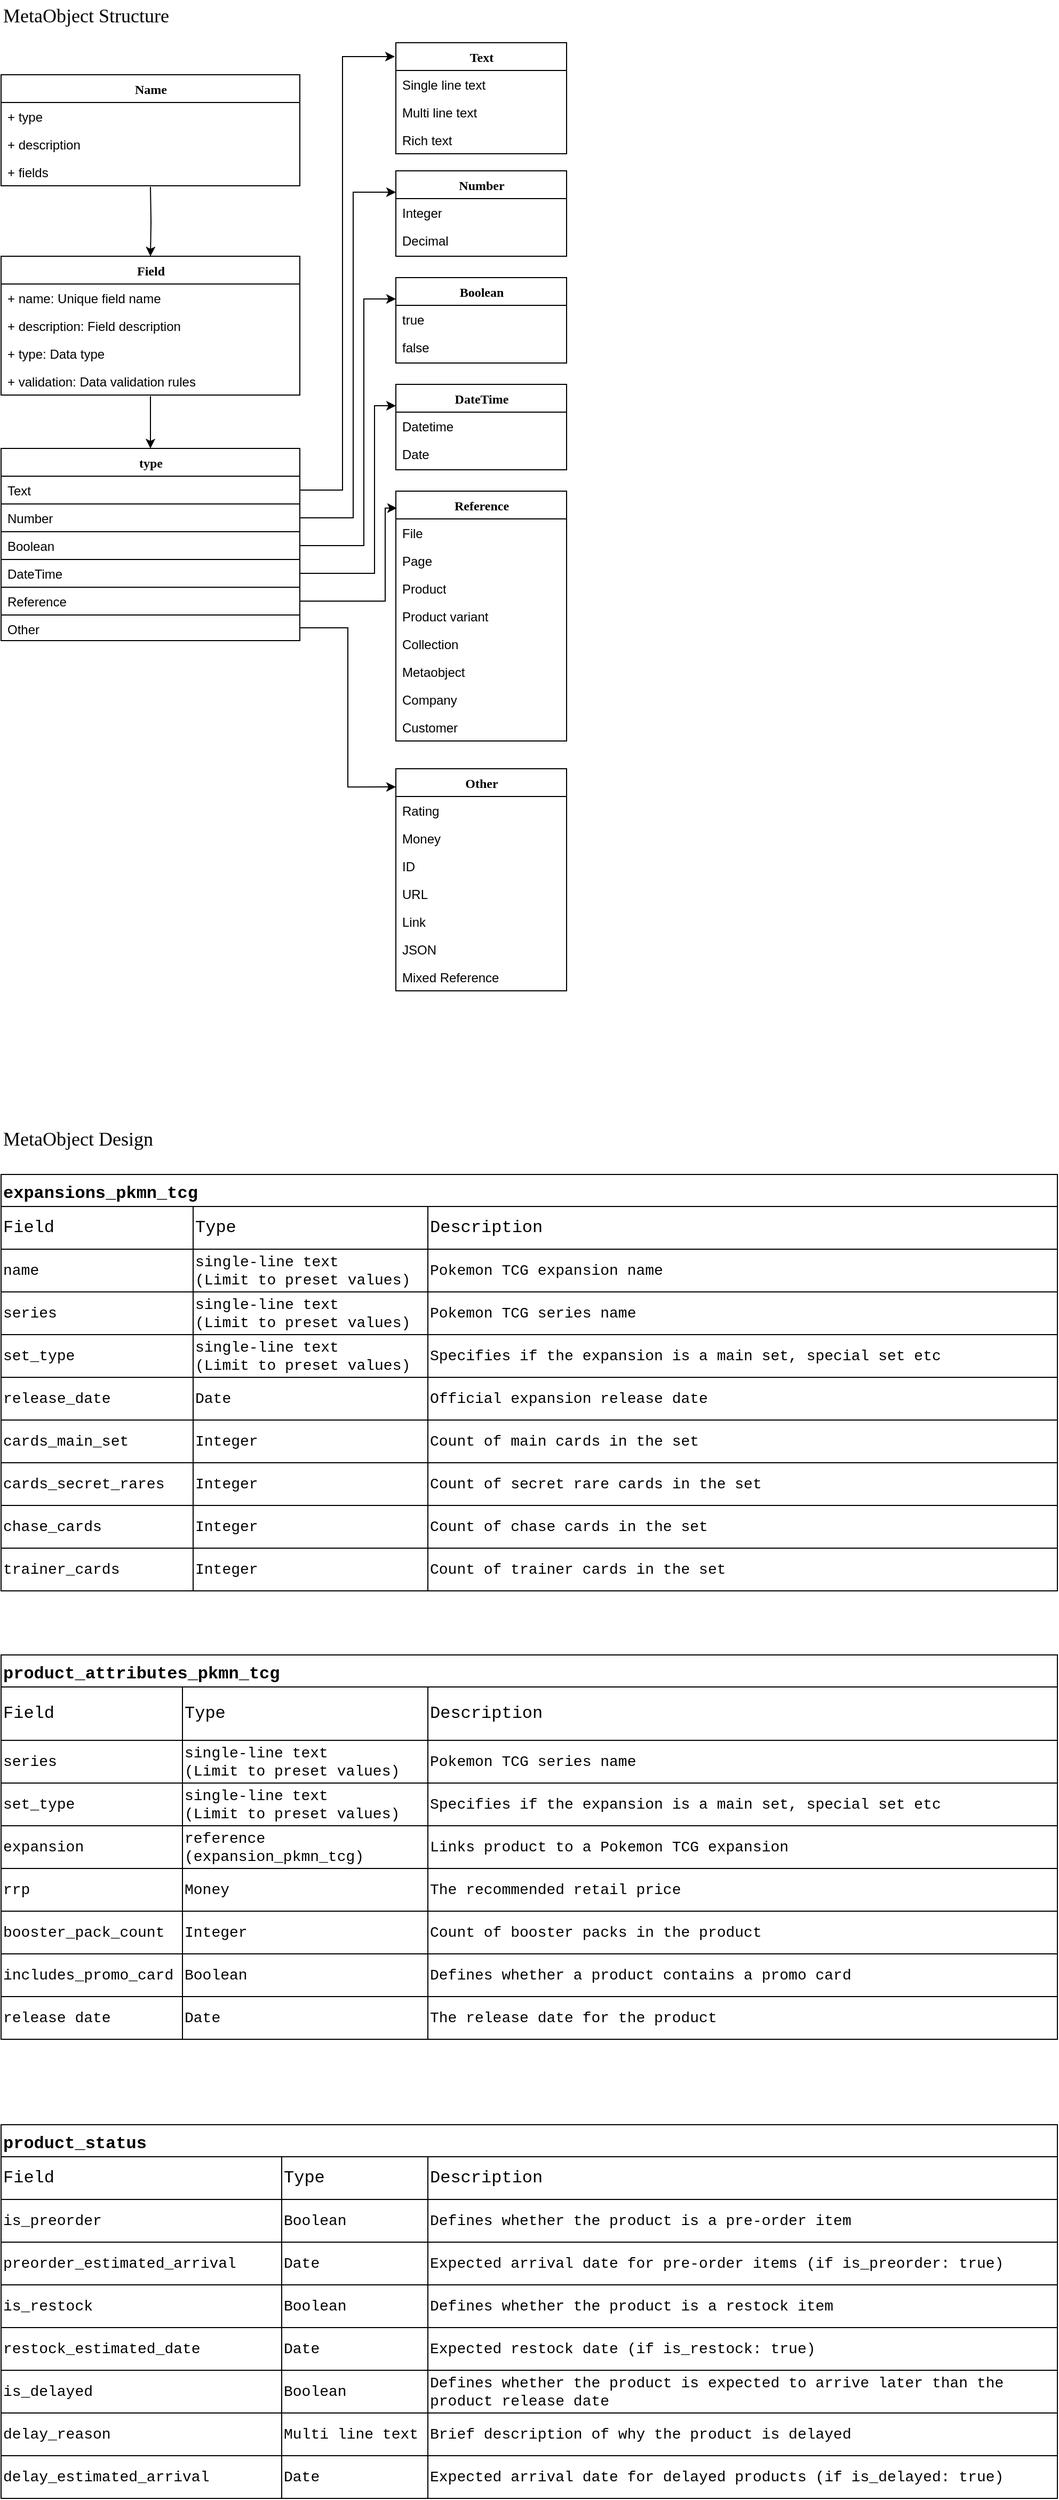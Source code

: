 <mxfile version="24.7.14">
  <diagram name="Page-1" id="9f46799a-70d6-7492-0946-bef42562c5a5">
    <mxGraphModel dx="2074" dy="1106" grid="1" gridSize="10" guides="1" tooltips="1" connect="1" arrows="1" fold="1" page="1" pageScale="1" pageWidth="1100" pageHeight="850" background="none" math="0" shadow="0">
      <root>
        <mxCell id="0" />
        <mxCell id="1" parent="0" />
        <mxCell id="96VNQNrVo2CyEQLn822Q-3" value="MetaObject Structure " style="text;html=1;align=left;verticalAlign=middle;whiteSpace=wrap;rounded=0;fontFamily=Verdana;fontSize=18;" vertex="1" parent="1">
          <mxGeometry x="40" y="40" width="210" height="30" as="geometry" />
        </mxCell>
        <mxCell id="96VNQNrVo2CyEQLn822Q-5" value="Name" style="swimlane;html=1;fontStyle=1;align=center;verticalAlign=top;childLayout=stackLayout;horizontal=1;startSize=26;horizontalStack=0;resizeParent=1;resizeLast=0;collapsible=1;marginBottom=0;swimlaneFillColor=#ffffff;rounded=0;shadow=0;comic=0;labelBackgroundColor=none;strokeWidth=1;fillColor=none;fontFamily=Verdana;fontSize=12" vertex="1" parent="1">
          <mxGeometry x="40" y="110" width="280" height="104" as="geometry" />
        </mxCell>
        <mxCell id="96VNQNrVo2CyEQLn822Q-7" value="&lt;div&gt;+ type&lt;/div&gt;" style="text;html=1;strokeColor=none;fillColor=none;align=left;verticalAlign=top;spacingLeft=4;spacingRight=4;whiteSpace=wrap;overflow=hidden;rotatable=0;points=[[0,0.5],[1,0.5]];portConstraint=eastwest;" vertex="1" parent="96VNQNrVo2CyEQLn822Q-5">
          <mxGeometry y="26" width="280" height="26" as="geometry" />
        </mxCell>
        <mxCell id="96VNQNrVo2CyEQLn822Q-18" value="+ description" style="text;html=1;strokeColor=none;fillColor=none;align=left;verticalAlign=top;spacingLeft=4;spacingRight=4;whiteSpace=wrap;overflow=hidden;rotatable=0;points=[[0,0.5],[1,0.5]];portConstraint=eastwest;" vertex="1" parent="96VNQNrVo2CyEQLn822Q-5">
          <mxGeometry y="52" width="280" height="26" as="geometry" />
        </mxCell>
        <mxCell id="96VNQNrVo2CyEQLn822Q-49" value="+ fields" style="text;html=1;strokeColor=none;fillColor=none;align=left;verticalAlign=top;spacingLeft=4;spacingRight=4;whiteSpace=wrap;overflow=hidden;rotatable=0;points=[[0,0.5],[1,0.5]];portConstraint=eastwest;" vertex="1" parent="96VNQNrVo2CyEQLn822Q-5">
          <mxGeometry y="78" width="280" height="26" as="geometry" />
        </mxCell>
        <mxCell id="96VNQNrVo2CyEQLn822Q-91" style="edgeStyle=orthogonalEdgeStyle;rounded=0;orthogonalLoop=1;jettySize=auto;html=1;entryX=0.5;entryY=0;entryDx=0;entryDy=0;exitX=0.5;exitY=1.038;exitDx=0;exitDy=0;exitPerimeter=0;" edge="1" parent="1" source="96VNQNrVo2CyEQLn822Q-17" target="96VNQNrVo2CyEQLn822Q-50">
          <mxGeometry relative="1" as="geometry" />
        </mxCell>
        <mxCell id="96VNQNrVo2CyEQLn822Q-13" value="Field" style="swimlane;html=1;fontStyle=1;align=center;verticalAlign=top;childLayout=stackLayout;horizontal=1;startSize=26;horizontalStack=0;resizeParent=1;resizeLast=0;collapsible=1;marginBottom=0;swimlaneFillColor=#ffffff;rounded=0;shadow=0;comic=0;labelBackgroundColor=none;strokeWidth=1;fillColor=none;fontFamily=Verdana;fontSize=12" vertex="1" parent="1">
          <mxGeometry x="40" y="280" width="280" height="130" as="geometry" />
        </mxCell>
        <mxCell id="96VNQNrVo2CyEQLn822Q-14" value="&lt;div&gt;+ name: Unique field name&lt;/div&gt;&amp;nbsp;" style="text;html=1;strokeColor=none;fillColor=none;align=left;verticalAlign=top;spacingLeft=4;spacingRight=4;whiteSpace=wrap;overflow=hidden;rotatable=0;points=[[0,0.5],[1,0.5]];portConstraint=eastwest;" vertex="1" parent="96VNQNrVo2CyEQLn822Q-13">
          <mxGeometry y="26" width="280" height="26" as="geometry" />
        </mxCell>
        <mxCell id="96VNQNrVo2CyEQLn822Q-15" value="&lt;div&gt;+ description&lt;span style=&quot;white-space: pre;&quot;&gt;: Field description&lt;/span&gt;&lt;/div&gt;" style="text;html=1;strokeColor=none;fillColor=none;align=left;verticalAlign=top;spacingLeft=4;spacingRight=4;whiteSpace=wrap;overflow=hidden;rotatable=0;points=[[0,0.5],[1,0.5]];portConstraint=eastwest;" vertex="1" parent="96VNQNrVo2CyEQLn822Q-13">
          <mxGeometry y="52" width="280" height="26" as="geometry" />
        </mxCell>
        <mxCell id="96VNQNrVo2CyEQLn822Q-16" value="+ type: Data type" style="text;html=1;strokeColor=none;fillColor=none;align=left;verticalAlign=top;spacingLeft=4;spacingRight=4;whiteSpace=wrap;overflow=hidden;rotatable=0;points=[[0,0.5],[1,0.5]];portConstraint=eastwest;" vertex="1" parent="96VNQNrVo2CyEQLn822Q-13">
          <mxGeometry y="78" width="280" height="26" as="geometry" />
        </mxCell>
        <mxCell id="96VNQNrVo2CyEQLn822Q-17" value="+ validation: Data validation rules" style="text;html=1;strokeColor=none;fillColor=none;align=left;verticalAlign=top;spacingLeft=4;spacingRight=4;whiteSpace=wrap;overflow=hidden;rotatable=0;points=[[0,0.5],[1,0.5]];portConstraint=eastwest;" vertex="1" parent="96VNQNrVo2CyEQLn822Q-13">
          <mxGeometry y="104" width="280" height="26" as="geometry" />
        </mxCell>
        <mxCell id="96VNQNrVo2CyEQLn822Q-44" value="MetaObject Design" style="text;html=1;align=left;verticalAlign=middle;whiteSpace=wrap;rounded=0;fontFamily=Verdana;fontSize=18;" vertex="1" parent="1">
          <mxGeometry x="40" y="1090" width="210" height="33" as="geometry" />
        </mxCell>
        <mxCell id="96VNQNrVo2CyEQLn822Q-50" value="type" style="swimlane;html=1;fontStyle=1;align=center;verticalAlign=top;childLayout=stackLayout;horizontal=1;startSize=26;horizontalStack=0;resizeParent=1;resizeLast=0;collapsible=1;marginBottom=0;swimlaneFillColor=#ffffff;rounded=0;shadow=0;comic=0;labelBackgroundColor=none;strokeWidth=1;fillColor=none;fontFamily=Verdana;fontSize=12" vertex="1" parent="1">
          <mxGeometry x="40" y="460" width="280" height="180" as="geometry" />
        </mxCell>
        <mxCell id="96VNQNrVo2CyEQLn822Q-51" value="Text" style="text;html=1;strokeColor=default;fillColor=none;align=left;verticalAlign=top;spacingLeft=4;spacingRight=4;whiteSpace=wrap;overflow=hidden;rotatable=0;points=[[0,0.5],[1,0.5]];portConstraint=eastwest;" vertex="1" parent="96VNQNrVo2CyEQLn822Q-50">
          <mxGeometry y="26" width="280" height="26" as="geometry" />
        </mxCell>
        <mxCell id="96VNQNrVo2CyEQLn822Q-52" value="Number" style="text;html=1;strokeColor=default;fillColor=none;align=left;verticalAlign=top;spacingLeft=4;spacingRight=4;whiteSpace=wrap;overflow=hidden;rotatable=0;points=[[0,0.5],[1,0.5]];portConstraint=eastwest;" vertex="1" parent="96VNQNrVo2CyEQLn822Q-50">
          <mxGeometry y="52" width="280" height="26" as="geometry" />
        </mxCell>
        <mxCell id="96VNQNrVo2CyEQLn822Q-53" value="Boolean" style="text;html=1;strokeColor=default;fillColor=none;align=left;verticalAlign=top;spacingLeft=4;spacingRight=4;whiteSpace=wrap;overflow=hidden;rotatable=0;points=[[0,0.5],[1,0.5]];portConstraint=eastwest;" vertex="1" parent="96VNQNrVo2CyEQLn822Q-50">
          <mxGeometry y="78" width="280" height="26" as="geometry" />
        </mxCell>
        <mxCell id="96VNQNrVo2CyEQLn822Q-54" value="DateTime" style="text;html=1;strokeColor=default;fillColor=none;align=left;verticalAlign=top;spacingLeft=4;spacingRight=4;whiteSpace=wrap;overflow=hidden;rotatable=0;points=[[0,0.5],[1,0.5]];portConstraint=eastwest;" vertex="1" parent="96VNQNrVo2CyEQLn822Q-50">
          <mxGeometry y="104" width="280" height="26" as="geometry" />
        </mxCell>
        <mxCell id="96VNQNrVo2CyEQLn822Q-55" value="Reference" style="text;html=1;strokeColor=default;fillColor=none;align=left;verticalAlign=top;spacingLeft=4;spacingRight=4;whiteSpace=wrap;overflow=hidden;rotatable=0;points=[[0,0.5],[1,0.5]];portConstraint=eastwest;" vertex="1" parent="96VNQNrVo2CyEQLn822Q-50">
          <mxGeometry y="130" width="280" height="26" as="geometry" />
        </mxCell>
        <mxCell id="96VNQNrVo2CyEQLn822Q-56" value="Other" style="text;html=1;strokeColor=default;fillColor=none;align=left;verticalAlign=top;spacingLeft=4;spacingRight=4;whiteSpace=wrap;overflow=hidden;rotatable=0;points=[[0,0.5],[1,0.5]];portConstraint=eastwest;" vertex="1" parent="96VNQNrVo2CyEQLn822Q-50">
          <mxGeometry y="156" width="280" height="24" as="geometry" />
        </mxCell>
        <mxCell id="96VNQNrVo2CyEQLn822Q-67" value="Number" style="swimlane;html=1;fontStyle=1;align=center;verticalAlign=top;childLayout=stackLayout;horizontal=1;startSize=26;horizontalStack=0;resizeParent=1;resizeLast=0;collapsible=1;marginBottom=0;swimlaneFillColor=#ffffff;rounded=0;shadow=0;comic=0;labelBackgroundColor=none;strokeWidth=1;fillColor=none;fontFamily=Verdana;fontSize=12" vertex="1" parent="1">
          <mxGeometry x="410" y="200" width="160" height="80" as="geometry" />
        </mxCell>
        <mxCell id="96VNQNrVo2CyEQLn822Q-68" value="Integer" style="text;html=1;strokeColor=none;fillColor=none;align=left;verticalAlign=top;spacingLeft=4;spacingRight=4;whiteSpace=wrap;overflow=hidden;rotatable=0;points=[[0,0.5],[1,0.5]];portConstraint=eastwest;" vertex="1" parent="96VNQNrVo2CyEQLn822Q-67">
          <mxGeometry y="26" width="160" height="26" as="geometry" />
        </mxCell>
        <mxCell id="96VNQNrVo2CyEQLn822Q-69" value="Decimal" style="text;html=1;strokeColor=none;fillColor=none;align=left;verticalAlign=top;spacingLeft=4;spacingRight=4;whiteSpace=wrap;overflow=hidden;rotatable=0;points=[[0,0.5],[1,0.5]];portConstraint=eastwest;" vertex="1" parent="96VNQNrVo2CyEQLn822Q-67">
          <mxGeometry y="52" width="160" height="26" as="geometry" />
        </mxCell>
        <mxCell id="96VNQNrVo2CyEQLn822Q-71" value="Boolean" style="swimlane;html=1;fontStyle=1;align=center;verticalAlign=top;childLayout=stackLayout;horizontal=1;startSize=26;horizontalStack=0;resizeParent=1;resizeLast=0;collapsible=1;marginBottom=0;swimlaneFillColor=#ffffff;rounded=0;shadow=0;comic=0;labelBackgroundColor=none;strokeWidth=1;fillColor=none;fontFamily=Verdana;fontSize=12" vertex="1" parent="1">
          <mxGeometry x="410" y="300" width="160" height="80" as="geometry" />
        </mxCell>
        <mxCell id="96VNQNrVo2CyEQLn822Q-72" value="true" style="text;html=1;strokeColor=none;fillColor=none;align=left;verticalAlign=top;spacingLeft=4;spacingRight=4;whiteSpace=wrap;overflow=hidden;rotatable=0;points=[[0,0.5],[1,0.5]];portConstraint=eastwest;" vertex="1" parent="96VNQNrVo2CyEQLn822Q-71">
          <mxGeometry y="26" width="160" height="26" as="geometry" />
        </mxCell>
        <mxCell id="96VNQNrVo2CyEQLn822Q-73" value="false" style="text;html=1;strokeColor=none;fillColor=none;align=left;verticalAlign=top;spacingLeft=4;spacingRight=4;whiteSpace=wrap;overflow=hidden;rotatable=0;points=[[0,0.5],[1,0.5]];portConstraint=eastwest;" vertex="1" parent="96VNQNrVo2CyEQLn822Q-71">
          <mxGeometry y="52" width="160" height="26" as="geometry" />
        </mxCell>
        <mxCell id="96VNQNrVo2CyEQLn822Q-74" value="DateTime" style="swimlane;html=1;fontStyle=1;align=center;verticalAlign=top;childLayout=stackLayout;horizontal=1;startSize=26;horizontalStack=0;resizeParent=1;resizeLast=0;collapsible=1;marginBottom=0;swimlaneFillColor=#ffffff;rounded=0;shadow=0;comic=0;labelBackgroundColor=none;strokeWidth=1;fillColor=none;fontFamily=Verdana;fontSize=12" vertex="1" parent="1">
          <mxGeometry x="410" y="400" width="160" height="80" as="geometry" />
        </mxCell>
        <mxCell id="96VNQNrVo2CyEQLn822Q-75" value="Datetime" style="text;html=1;strokeColor=none;fillColor=none;align=left;verticalAlign=top;spacingLeft=4;spacingRight=4;whiteSpace=wrap;overflow=hidden;rotatable=0;points=[[0,0.5],[1,0.5]];portConstraint=eastwest;" vertex="1" parent="96VNQNrVo2CyEQLn822Q-74">
          <mxGeometry y="26" width="160" height="26" as="geometry" />
        </mxCell>
        <mxCell id="96VNQNrVo2CyEQLn822Q-76" value="Date" style="text;html=1;strokeColor=none;fillColor=none;align=left;verticalAlign=top;spacingLeft=4;spacingRight=4;whiteSpace=wrap;overflow=hidden;rotatable=0;points=[[0,0.5],[1,0.5]];portConstraint=eastwest;" vertex="1" parent="96VNQNrVo2CyEQLn822Q-74">
          <mxGeometry y="52" width="160" height="26" as="geometry" />
        </mxCell>
        <mxCell id="96VNQNrVo2CyEQLn822Q-77" value="Reference" style="swimlane;html=1;fontStyle=1;align=center;verticalAlign=top;childLayout=stackLayout;horizontal=1;startSize=26;horizontalStack=0;resizeParent=1;resizeLast=0;collapsible=1;marginBottom=0;swimlaneFillColor=#ffffff;rounded=0;shadow=0;comic=0;labelBackgroundColor=none;strokeWidth=1;fillColor=none;fontFamily=Verdana;fontSize=12" vertex="1" parent="1">
          <mxGeometry x="410" y="500" width="160" height="234" as="geometry" />
        </mxCell>
        <mxCell id="96VNQNrVo2CyEQLn822Q-78" value="File" style="text;html=1;strokeColor=none;fillColor=none;align=left;verticalAlign=top;spacingLeft=4;spacingRight=4;whiteSpace=wrap;overflow=hidden;rotatable=0;points=[[0,0.5],[1,0.5]];portConstraint=eastwest;" vertex="1" parent="96VNQNrVo2CyEQLn822Q-77">
          <mxGeometry y="26" width="160" height="26" as="geometry" />
        </mxCell>
        <mxCell id="96VNQNrVo2CyEQLn822Q-79" value="Page" style="text;html=1;strokeColor=none;fillColor=none;align=left;verticalAlign=top;spacingLeft=4;spacingRight=4;whiteSpace=wrap;overflow=hidden;rotatable=0;points=[[0,0.5],[1,0.5]];portConstraint=eastwest;" vertex="1" parent="96VNQNrVo2CyEQLn822Q-77">
          <mxGeometry y="52" width="160" height="26" as="geometry" />
        </mxCell>
        <mxCell id="96VNQNrVo2CyEQLn822Q-80" value="Product" style="text;html=1;strokeColor=none;fillColor=none;align=left;verticalAlign=top;spacingLeft=4;spacingRight=4;whiteSpace=wrap;overflow=hidden;rotatable=0;points=[[0,0.5],[1,0.5]];portConstraint=eastwest;" vertex="1" parent="96VNQNrVo2CyEQLn822Q-77">
          <mxGeometry y="78" width="160" height="26" as="geometry" />
        </mxCell>
        <mxCell id="96VNQNrVo2CyEQLn822Q-81" value="Product variant" style="text;html=1;strokeColor=none;fillColor=none;align=left;verticalAlign=top;spacingLeft=4;spacingRight=4;whiteSpace=wrap;overflow=hidden;rotatable=0;points=[[0,0.5],[1,0.5]];portConstraint=eastwest;" vertex="1" parent="96VNQNrVo2CyEQLn822Q-77">
          <mxGeometry y="104" width="160" height="26" as="geometry" />
        </mxCell>
        <mxCell id="96VNQNrVo2CyEQLn822Q-82" value="Collection" style="text;html=1;strokeColor=none;fillColor=none;align=left;verticalAlign=top;spacingLeft=4;spacingRight=4;whiteSpace=wrap;overflow=hidden;rotatable=0;points=[[0,0.5],[1,0.5]];portConstraint=eastwest;" vertex="1" parent="96VNQNrVo2CyEQLn822Q-77">
          <mxGeometry y="130" width="160" height="26" as="geometry" />
        </mxCell>
        <mxCell id="96VNQNrVo2CyEQLn822Q-83" value="Metaobject" style="text;html=1;strokeColor=none;fillColor=none;align=left;verticalAlign=top;spacingLeft=4;spacingRight=4;whiteSpace=wrap;overflow=hidden;rotatable=0;points=[[0,0.5],[1,0.5]];portConstraint=eastwest;" vertex="1" parent="96VNQNrVo2CyEQLn822Q-77">
          <mxGeometry y="156" width="160" height="26" as="geometry" />
        </mxCell>
        <mxCell id="96VNQNrVo2CyEQLn822Q-84" value="Company" style="text;html=1;strokeColor=none;fillColor=none;align=left;verticalAlign=top;spacingLeft=4;spacingRight=4;whiteSpace=wrap;overflow=hidden;rotatable=0;points=[[0,0.5],[1,0.5]];portConstraint=eastwest;" vertex="1" parent="96VNQNrVo2CyEQLn822Q-77">
          <mxGeometry y="182" width="160" height="26" as="geometry" />
        </mxCell>
        <mxCell id="96VNQNrVo2CyEQLn822Q-85" value="Customer" style="text;html=1;strokeColor=none;fillColor=none;align=left;verticalAlign=top;spacingLeft=4;spacingRight=4;whiteSpace=wrap;overflow=hidden;rotatable=0;points=[[0,0.5],[1,0.5]];portConstraint=eastwest;" vertex="1" parent="96VNQNrVo2CyEQLn822Q-77">
          <mxGeometry y="208" width="160" height="26" as="geometry" />
        </mxCell>
        <mxCell id="96VNQNrVo2CyEQLn822Q-86" value="Text" style="swimlane;html=1;fontStyle=1;align=center;verticalAlign=top;childLayout=stackLayout;horizontal=1;startSize=26;horizontalStack=0;resizeParent=1;resizeLast=0;collapsible=1;marginBottom=0;swimlaneFillColor=#ffffff;rounded=0;shadow=0;comic=0;labelBackgroundColor=none;strokeWidth=1;fillColor=none;fontFamily=Verdana;fontSize=12" vertex="1" parent="1">
          <mxGeometry x="410" y="80" width="160" height="104" as="geometry" />
        </mxCell>
        <mxCell id="96VNQNrVo2CyEQLn822Q-87" value="Single line text" style="text;html=1;strokeColor=none;fillColor=none;align=left;verticalAlign=top;spacingLeft=4;spacingRight=4;whiteSpace=wrap;overflow=hidden;rotatable=0;points=[[0,0.5],[1,0.5]];portConstraint=eastwest;" vertex="1" parent="96VNQNrVo2CyEQLn822Q-86">
          <mxGeometry y="26" width="160" height="26" as="geometry" />
        </mxCell>
        <mxCell id="96VNQNrVo2CyEQLn822Q-88" value="Multi line text" style="text;html=1;strokeColor=none;fillColor=none;align=left;verticalAlign=top;spacingLeft=4;spacingRight=4;whiteSpace=wrap;overflow=hidden;rotatable=0;points=[[0,0.5],[1,0.5]];portConstraint=eastwest;" vertex="1" parent="96VNQNrVo2CyEQLn822Q-86">
          <mxGeometry y="52" width="160" height="26" as="geometry" />
        </mxCell>
        <mxCell id="96VNQNrVo2CyEQLn822Q-89" value="Rich text" style="text;html=1;strokeColor=none;fillColor=none;align=left;verticalAlign=top;spacingLeft=4;spacingRight=4;whiteSpace=wrap;overflow=hidden;rotatable=0;points=[[0,0.5],[1,0.5]];portConstraint=eastwest;" vertex="1" parent="96VNQNrVo2CyEQLn822Q-86">
          <mxGeometry y="78" width="160" height="26" as="geometry" />
        </mxCell>
        <mxCell id="96VNQNrVo2CyEQLn822Q-90" style="edgeStyle=orthogonalEdgeStyle;rounded=0;orthogonalLoop=1;jettySize=auto;html=1;entryX=0.5;entryY=0;entryDx=0;entryDy=0;" edge="1" parent="1" target="96VNQNrVo2CyEQLn822Q-13">
          <mxGeometry relative="1" as="geometry">
            <mxPoint x="180" y="215" as="sourcePoint" />
          </mxGeometry>
        </mxCell>
        <mxCell id="96VNQNrVo2CyEQLn822Q-92" style="edgeStyle=orthogonalEdgeStyle;rounded=0;orthogonalLoop=1;jettySize=auto;html=1;entryX=-0.006;entryY=0.125;entryDx=0;entryDy=0;entryPerimeter=0;" edge="1" parent="1" source="96VNQNrVo2CyEQLn822Q-51" target="96VNQNrVo2CyEQLn822Q-86">
          <mxGeometry relative="1" as="geometry">
            <Array as="points">
              <mxPoint x="360" y="499" />
              <mxPoint x="360" y="93" />
            </Array>
          </mxGeometry>
        </mxCell>
        <mxCell id="96VNQNrVo2CyEQLn822Q-93" style="edgeStyle=orthogonalEdgeStyle;rounded=0;orthogonalLoop=1;jettySize=auto;html=1;entryX=0;entryY=0.25;entryDx=0;entryDy=0;" edge="1" parent="1" source="96VNQNrVo2CyEQLn822Q-52" target="96VNQNrVo2CyEQLn822Q-67">
          <mxGeometry relative="1" as="geometry">
            <Array as="points">
              <mxPoint x="370" y="525" />
              <mxPoint x="370" y="220" />
            </Array>
          </mxGeometry>
        </mxCell>
        <mxCell id="96VNQNrVo2CyEQLn822Q-94" style="edgeStyle=orthogonalEdgeStyle;rounded=0;orthogonalLoop=1;jettySize=auto;html=1;entryX=0;entryY=0.25;entryDx=0;entryDy=0;" edge="1" parent="1" source="96VNQNrVo2CyEQLn822Q-53" target="96VNQNrVo2CyEQLn822Q-71">
          <mxGeometry relative="1" as="geometry">
            <Array as="points">
              <mxPoint x="380" y="551" />
              <mxPoint x="380" y="320" />
            </Array>
          </mxGeometry>
        </mxCell>
        <mxCell id="96VNQNrVo2CyEQLn822Q-95" style="edgeStyle=orthogonalEdgeStyle;rounded=0;orthogonalLoop=1;jettySize=auto;html=1;entryX=0;entryY=0.25;entryDx=0;entryDy=0;" edge="1" parent="1" source="96VNQNrVo2CyEQLn822Q-54" target="96VNQNrVo2CyEQLn822Q-74">
          <mxGeometry relative="1" as="geometry">
            <Array as="points">
              <mxPoint x="390" y="577" />
              <mxPoint x="390" y="420" />
            </Array>
          </mxGeometry>
        </mxCell>
        <mxCell id="96VNQNrVo2CyEQLn822Q-96" style="edgeStyle=orthogonalEdgeStyle;rounded=0;orthogonalLoop=1;jettySize=auto;html=1;entryX=0.006;entryY=0.068;entryDx=0;entryDy=0;entryPerimeter=0;" edge="1" parent="1" source="96VNQNrVo2CyEQLn822Q-55" target="96VNQNrVo2CyEQLn822Q-77">
          <mxGeometry relative="1" as="geometry">
            <Array as="points">
              <mxPoint x="400" y="603" />
              <mxPoint x="400" y="516" />
            </Array>
          </mxGeometry>
        </mxCell>
        <mxCell id="96VNQNrVo2CyEQLn822Q-97" value="Other" style="swimlane;html=1;fontStyle=1;align=center;verticalAlign=top;childLayout=stackLayout;horizontal=1;startSize=26;horizontalStack=0;resizeParent=1;resizeLast=0;collapsible=1;marginBottom=0;swimlaneFillColor=#ffffff;rounded=0;shadow=0;comic=0;labelBackgroundColor=none;strokeWidth=1;fillColor=none;fontFamily=Verdana;fontSize=12" vertex="1" parent="1">
          <mxGeometry x="410" y="760" width="160" height="208" as="geometry" />
        </mxCell>
        <mxCell id="96VNQNrVo2CyEQLn822Q-98" value="Rating" style="text;html=1;strokeColor=none;fillColor=none;align=left;verticalAlign=top;spacingLeft=4;spacingRight=4;whiteSpace=wrap;overflow=hidden;rotatable=0;points=[[0,0.5],[1,0.5]];portConstraint=eastwest;" vertex="1" parent="96VNQNrVo2CyEQLn822Q-97">
          <mxGeometry y="26" width="160" height="26" as="geometry" />
        </mxCell>
        <mxCell id="96VNQNrVo2CyEQLn822Q-99" value="Money" style="text;html=1;strokeColor=none;fillColor=none;align=left;verticalAlign=top;spacingLeft=4;spacingRight=4;whiteSpace=wrap;overflow=hidden;rotatable=0;points=[[0,0.5],[1,0.5]];portConstraint=eastwest;" vertex="1" parent="96VNQNrVo2CyEQLn822Q-97">
          <mxGeometry y="52" width="160" height="26" as="geometry" />
        </mxCell>
        <mxCell id="96VNQNrVo2CyEQLn822Q-100" value="ID" style="text;html=1;strokeColor=none;fillColor=none;align=left;verticalAlign=top;spacingLeft=4;spacingRight=4;whiteSpace=wrap;overflow=hidden;rotatable=0;points=[[0,0.5],[1,0.5]];portConstraint=eastwest;" vertex="1" parent="96VNQNrVo2CyEQLn822Q-97">
          <mxGeometry y="78" width="160" height="26" as="geometry" />
        </mxCell>
        <mxCell id="96VNQNrVo2CyEQLn822Q-101" value="URL" style="text;html=1;strokeColor=none;fillColor=none;align=left;verticalAlign=top;spacingLeft=4;spacingRight=4;whiteSpace=wrap;overflow=hidden;rotatable=0;points=[[0,0.5],[1,0.5]];portConstraint=eastwest;" vertex="1" parent="96VNQNrVo2CyEQLn822Q-97">
          <mxGeometry y="104" width="160" height="26" as="geometry" />
        </mxCell>
        <mxCell id="96VNQNrVo2CyEQLn822Q-102" value="Link" style="text;html=1;strokeColor=none;fillColor=none;align=left;verticalAlign=top;spacingLeft=4;spacingRight=4;whiteSpace=wrap;overflow=hidden;rotatable=0;points=[[0,0.5],[1,0.5]];portConstraint=eastwest;" vertex="1" parent="96VNQNrVo2CyEQLn822Q-97">
          <mxGeometry y="130" width="160" height="26" as="geometry" />
        </mxCell>
        <mxCell id="96VNQNrVo2CyEQLn822Q-103" value="JSON" style="text;html=1;strokeColor=none;fillColor=none;align=left;verticalAlign=top;spacingLeft=4;spacingRight=4;whiteSpace=wrap;overflow=hidden;rotatable=0;points=[[0,0.5],[1,0.5]];portConstraint=eastwest;" vertex="1" parent="96VNQNrVo2CyEQLn822Q-97">
          <mxGeometry y="156" width="160" height="26" as="geometry" />
        </mxCell>
        <mxCell id="96VNQNrVo2CyEQLn822Q-104" value="Mixed Reference" style="text;html=1;strokeColor=none;fillColor=none;align=left;verticalAlign=top;spacingLeft=4;spacingRight=4;whiteSpace=wrap;overflow=hidden;rotatable=0;points=[[0,0.5],[1,0.5]];portConstraint=eastwest;" vertex="1" parent="96VNQNrVo2CyEQLn822Q-97">
          <mxGeometry y="182" width="160" height="26" as="geometry" />
        </mxCell>
        <mxCell id="96VNQNrVo2CyEQLn822Q-108" style="edgeStyle=orthogonalEdgeStyle;rounded=0;orthogonalLoop=1;jettySize=auto;html=1;entryX=0;entryY=0.082;entryDx=0;entryDy=0;entryPerimeter=0;" edge="1" parent="1" source="96VNQNrVo2CyEQLn822Q-56" target="96VNQNrVo2CyEQLn822Q-97">
          <mxGeometry relative="1" as="geometry" />
        </mxCell>
        <mxCell id="96VNQNrVo2CyEQLn822Q-133" value="expansions_pkmn_tcg" style="shape=table;startSize=30;container=1;collapsible=0;childLayout=tableLayout;strokeColor=default;fontSize=16;fontStyle=1;fontFamily=Courier New;align=left;" vertex="1" parent="1">
          <mxGeometry x="40" y="1140" width="990" height="390" as="geometry" />
        </mxCell>
        <mxCell id="96VNQNrVo2CyEQLn822Q-134" value="" style="shape=tableRow;horizontal=0;startSize=0;swimlaneHead=0;swimlaneBody=0;strokeColor=inherit;top=0;left=0;bottom=0;right=0;collapsible=0;dropTarget=0;fillColor=none;points=[[0,0.5],[1,0.5]];portConstraint=eastwest;fontSize=16;" vertex="1" parent="96VNQNrVo2CyEQLn822Q-133">
          <mxGeometry y="30" width="990" height="40" as="geometry" />
        </mxCell>
        <mxCell id="96VNQNrVo2CyEQLn822Q-135" value="Field&lt;span style=&quot;white-space: pre;&quot;&gt;&#x9;&lt;/span&gt;" style="shape=partialRectangle;html=1;whiteSpace=wrap;connectable=0;strokeColor=default;overflow=hidden;fillColor=default;top=1;left=1;bottom=1;right=1;pointerEvents=1;fontSize=16;fontFamily=Courier New;align=left;" vertex="1" parent="96VNQNrVo2CyEQLn822Q-134">
          <mxGeometry width="180" height="40" as="geometry">
            <mxRectangle width="180" height="40" as="alternateBounds" />
          </mxGeometry>
        </mxCell>
        <mxCell id="96VNQNrVo2CyEQLn822Q-136" value="Type" style="shape=partialRectangle;html=1;whiteSpace=wrap;connectable=0;strokeColor=default;overflow=hidden;fillColor=default;top=1;left=1;bottom=1;right=1;pointerEvents=1;fontSize=16;fontFamily=Courier New;align=left;" vertex="1" parent="96VNQNrVo2CyEQLn822Q-134">
          <mxGeometry x="180" width="220" height="40" as="geometry">
            <mxRectangle width="220" height="40" as="alternateBounds" />
          </mxGeometry>
        </mxCell>
        <mxCell id="96VNQNrVo2CyEQLn822Q-137" value="Description" style="shape=partialRectangle;html=1;whiteSpace=wrap;connectable=0;strokeColor=default;overflow=hidden;fillColor=default;top=1;left=1;bottom=1;right=1;pointerEvents=1;fontSize=16;fontFamily=Courier New;align=left;" vertex="1" parent="96VNQNrVo2CyEQLn822Q-134">
          <mxGeometry x="400" width="590" height="40" as="geometry">
            <mxRectangle width="590" height="40" as="alternateBounds" />
          </mxGeometry>
        </mxCell>
        <mxCell id="96VNQNrVo2CyEQLn822Q-138" value="" style="shape=tableRow;horizontal=0;startSize=0;swimlaneHead=0;swimlaneBody=0;strokeColor=inherit;top=0;left=0;bottom=0;right=0;collapsible=0;dropTarget=0;fillColor=none;points=[[0,0.5],[1,0.5]];portConstraint=eastwest;fontSize=16;" vertex="1" parent="96VNQNrVo2CyEQLn822Q-133">
          <mxGeometry y="70" width="990" height="40" as="geometry" />
        </mxCell>
        <mxCell id="96VNQNrVo2CyEQLn822Q-139" value="name&lt;span style=&quot;white-space: pre; font-size: 14px;&quot;&gt;&#x9;&lt;/span&gt;" style="shape=partialRectangle;html=1;whiteSpace=wrap;connectable=0;strokeColor=inherit;overflow=hidden;fillColor=none;top=0;left=0;bottom=0;right=0;pointerEvents=1;fontSize=14;fontFamily=Courier New;align=left;" vertex="1" parent="96VNQNrVo2CyEQLn822Q-138">
          <mxGeometry width="180" height="40" as="geometry">
            <mxRectangle width="180" height="40" as="alternateBounds" />
          </mxGeometry>
        </mxCell>
        <mxCell id="96VNQNrVo2CyEQLn822Q-140" value="&lt;div&gt;single-line text&lt;/div&gt;&lt;div&gt;(Limit to preset values)&lt;/div&gt;" style="shape=partialRectangle;html=1;whiteSpace=wrap;connectable=0;strokeColor=inherit;overflow=hidden;fillColor=none;top=0;left=0;bottom=0;right=0;pointerEvents=1;fontSize=14;fontFamily=Courier New;align=left;" vertex="1" parent="96VNQNrVo2CyEQLn822Q-138">
          <mxGeometry x="180" width="220" height="40" as="geometry">
            <mxRectangle width="220" height="40" as="alternateBounds" />
          </mxGeometry>
        </mxCell>
        <mxCell id="96VNQNrVo2CyEQLn822Q-141" value="Pokemon TCG expansion name" style="shape=partialRectangle;html=1;whiteSpace=wrap;connectable=0;strokeColor=inherit;overflow=hidden;fillColor=none;top=0;left=0;bottom=0;right=0;pointerEvents=1;fontSize=14;fontFamily=Courier New;align=left;" vertex="1" parent="96VNQNrVo2CyEQLn822Q-138">
          <mxGeometry x="400" width="590" height="40" as="geometry">
            <mxRectangle width="590" height="40" as="alternateBounds" />
          </mxGeometry>
        </mxCell>
        <mxCell id="96VNQNrVo2CyEQLn822Q-142" value="" style="shape=tableRow;horizontal=0;startSize=0;swimlaneHead=0;swimlaneBody=0;strokeColor=inherit;top=0;left=0;bottom=0;right=0;collapsible=0;dropTarget=0;fillColor=none;points=[[0,0.5],[1,0.5]];portConstraint=eastwest;fontSize=16;" vertex="1" parent="96VNQNrVo2CyEQLn822Q-133">
          <mxGeometry y="110" width="990" height="40" as="geometry" />
        </mxCell>
        <mxCell id="96VNQNrVo2CyEQLn822Q-143" value="series" style="shape=partialRectangle;html=1;whiteSpace=wrap;connectable=0;strokeColor=inherit;overflow=hidden;fillColor=none;top=0;left=0;bottom=0;right=0;pointerEvents=1;fontSize=14;fontFamily=Courier New;align=left;" vertex="1" parent="96VNQNrVo2CyEQLn822Q-142">
          <mxGeometry width="180" height="40" as="geometry">
            <mxRectangle width="180" height="40" as="alternateBounds" />
          </mxGeometry>
        </mxCell>
        <mxCell id="96VNQNrVo2CyEQLn822Q-144" value="&lt;div&gt;single-line text&lt;/div&gt;&lt;div&gt;(Limit to preset values)&lt;/div&gt;" style="shape=partialRectangle;html=1;whiteSpace=wrap;connectable=0;strokeColor=inherit;overflow=hidden;fillColor=none;top=0;left=0;bottom=0;right=0;pointerEvents=1;fontSize=14;fontFamily=Courier New;align=left;" vertex="1" parent="96VNQNrVo2CyEQLn822Q-142">
          <mxGeometry x="180" width="220" height="40" as="geometry">
            <mxRectangle width="220" height="40" as="alternateBounds" />
          </mxGeometry>
        </mxCell>
        <mxCell id="96VNQNrVo2CyEQLn822Q-145" value="Pokemon TCG series name" style="shape=partialRectangle;html=1;whiteSpace=wrap;connectable=0;strokeColor=inherit;overflow=hidden;fillColor=none;top=0;left=0;bottom=0;right=0;pointerEvents=1;fontSize=14;fontFamily=Courier New;align=left;" vertex="1" parent="96VNQNrVo2CyEQLn822Q-142">
          <mxGeometry x="400" width="590" height="40" as="geometry">
            <mxRectangle width="590" height="40" as="alternateBounds" />
          </mxGeometry>
        </mxCell>
        <mxCell id="96VNQNrVo2CyEQLn822Q-150" style="shape=tableRow;horizontal=0;startSize=0;swimlaneHead=0;swimlaneBody=0;strokeColor=inherit;top=0;left=0;bottom=0;right=0;collapsible=0;dropTarget=0;fillColor=none;points=[[0,0.5],[1,0.5]];portConstraint=eastwest;fontSize=16;" vertex="1" parent="96VNQNrVo2CyEQLn822Q-133">
          <mxGeometry y="150" width="990" height="40" as="geometry" />
        </mxCell>
        <mxCell id="96VNQNrVo2CyEQLn822Q-151" value="set_type" style="shape=partialRectangle;html=1;whiteSpace=wrap;connectable=0;strokeColor=inherit;overflow=hidden;fillColor=none;top=0;left=0;bottom=0;right=0;pointerEvents=1;fontSize=14;fontFamily=Courier New;align=left;" vertex="1" parent="96VNQNrVo2CyEQLn822Q-150">
          <mxGeometry width="180" height="40" as="geometry">
            <mxRectangle width="180" height="40" as="alternateBounds" />
          </mxGeometry>
        </mxCell>
        <mxCell id="96VNQNrVo2CyEQLn822Q-152" value="&lt;div&gt;single-line text&lt;/div&gt;&lt;div&gt;(Limit to preset values)&lt;/div&gt;" style="shape=partialRectangle;html=1;whiteSpace=wrap;connectable=0;strokeColor=inherit;overflow=hidden;fillColor=none;top=0;left=0;bottom=0;right=0;pointerEvents=1;fontSize=14;fontFamily=Courier New;align=left;" vertex="1" parent="96VNQNrVo2CyEQLn822Q-150">
          <mxGeometry x="180" width="220" height="40" as="geometry">
            <mxRectangle width="220" height="40" as="alternateBounds" />
          </mxGeometry>
        </mxCell>
        <mxCell id="96VNQNrVo2CyEQLn822Q-153" value="Specifies if the expansion is a main set, special set etc" style="shape=partialRectangle;html=1;whiteSpace=wrap;connectable=0;strokeColor=inherit;overflow=hidden;fillColor=none;top=0;left=0;bottom=0;right=0;pointerEvents=1;fontSize=14;fontFamily=Courier New;align=left;" vertex="1" parent="96VNQNrVo2CyEQLn822Q-150">
          <mxGeometry x="400" width="590" height="40" as="geometry">
            <mxRectangle width="590" height="40" as="alternateBounds" />
          </mxGeometry>
        </mxCell>
        <mxCell id="96VNQNrVo2CyEQLn822Q-146" style="shape=tableRow;horizontal=0;startSize=0;swimlaneHead=0;swimlaneBody=0;strokeColor=inherit;top=0;left=0;bottom=0;right=0;collapsible=0;dropTarget=0;fillColor=none;points=[[0,0.5],[1,0.5]];portConstraint=eastwest;fontSize=16;" vertex="1" parent="96VNQNrVo2CyEQLn822Q-133">
          <mxGeometry y="190" width="990" height="40" as="geometry" />
        </mxCell>
        <mxCell id="96VNQNrVo2CyEQLn822Q-147" value="release_date&lt;span style=&quot;white-space: pre;&quot;&gt;&#x9;&lt;/span&gt;" style="shape=partialRectangle;html=1;whiteSpace=wrap;connectable=0;strokeColor=inherit;overflow=hidden;fillColor=none;top=0;left=0;bottom=0;right=0;pointerEvents=1;fontSize=14;fontFamily=Courier New;align=left;" vertex="1" parent="96VNQNrVo2CyEQLn822Q-146">
          <mxGeometry width="180" height="40" as="geometry">
            <mxRectangle width="180" height="40" as="alternateBounds" />
          </mxGeometry>
        </mxCell>
        <mxCell id="96VNQNrVo2CyEQLn822Q-148" value="Date" style="shape=partialRectangle;html=1;whiteSpace=wrap;connectable=0;strokeColor=inherit;overflow=hidden;fillColor=none;top=0;left=0;bottom=0;right=0;pointerEvents=1;fontSize=14;fontFamily=Courier New;align=left;" vertex="1" parent="96VNQNrVo2CyEQLn822Q-146">
          <mxGeometry x="180" width="220" height="40" as="geometry">
            <mxRectangle width="220" height="40" as="alternateBounds" />
          </mxGeometry>
        </mxCell>
        <mxCell id="96VNQNrVo2CyEQLn822Q-149" value="Official expansion release date" style="shape=partialRectangle;html=1;whiteSpace=wrap;connectable=0;strokeColor=inherit;overflow=hidden;fillColor=none;top=0;left=0;bottom=0;right=0;pointerEvents=1;fontSize=14;fontFamily=Courier New;align=left;" vertex="1" parent="96VNQNrVo2CyEQLn822Q-146">
          <mxGeometry x="400" width="590" height="40" as="geometry">
            <mxRectangle width="590" height="40" as="alternateBounds" />
          </mxGeometry>
        </mxCell>
        <mxCell id="96VNQNrVo2CyEQLn822Q-154" style="shape=tableRow;horizontal=0;startSize=0;swimlaneHead=0;swimlaneBody=0;strokeColor=inherit;top=0;left=0;bottom=0;right=0;collapsible=0;dropTarget=0;fillColor=none;points=[[0,0.5],[1,0.5]];portConstraint=eastwest;fontSize=16;" vertex="1" parent="96VNQNrVo2CyEQLn822Q-133">
          <mxGeometry y="230" width="990" height="40" as="geometry" />
        </mxCell>
        <mxCell id="96VNQNrVo2CyEQLn822Q-155" value="cards_main_set" style="shape=partialRectangle;html=1;whiteSpace=wrap;connectable=0;strokeColor=inherit;overflow=hidden;fillColor=none;top=0;left=0;bottom=0;right=0;pointerEvents=1;fontSize=14;fontFamily=Courier New;align=left;" vertex="1" parent="96VNQNrVo2CyEQLn822Q-154">
          <mxGeometry width="180" height="40" as="geometry">
            <mxRectangle width="180" height="40" as="alternateBounds" />
          </mxGeometry>
        </mxCell>
        <mxCell id="96VNQNrVo2CyEQLn822Q-156" value="Integer&lt;span style=&quot;white-space: pre;&quot;&gt;&#x9;&lt;/span&gt;" style="shape=partialRectangle;html=1;whiteSpace=wrap;connectable=0;strokeColor=inherit;overflow=hidden;fillColor=none;top=0;left=0;bottom=0;right=0;pointerEvents=1;fontSize=14;fontFamily=Courier New;align=left;" vertex="1" parent="96VNQNrVo2CyEQLn822Q-154">
          <mxGeometry x="180" width="220" height="40" as="geometry">
            <mxRectangle width="220" height="40" as="alternateBounds" />
          </mxGeometry>
        </mxCell>
        <mxCell id="96VNQNrVo2CyEQLn822Q-157" value="Count of main cards in the set" style="shape=partialRectangle;html=1;whiteSpace=wrap;connectable=0;strokeColor=inherit;overflow=hidden;fillColor=none;top=0;left=0;bottom=0;right=0;pointerEvents=1;fontSize=14;fontFamily=Courier New;align=left;" vertex="1" parent="96VNQNrVo2CyEQLn822Q-154">
          <mxGeometry x="400" width="590" height="40" as="geometry">
            <mxRectangle width="590" height="40" as="alternateBounds" />
          </mxGeometry>
        </mxCell>
        <mxCell id="96VNQNrVo2CyEQLn822Q-170" style="shape=tableRow;horizontal=0;startSize=0;swimlaneHead=0;swimlaneBody=0;strokeColor=inherit;top=0;left=0;bottom=0;right=0;collapsible=0;dropTarget=0;fillColor=none;points=[[0,0.5],[1,0.5]];portConstraint=eastwest;fontSize=16;" vertex="1" parent="96VNQNrVo2CyEQLn822Q-133">
          <mxGeometry y="270" width="990" height="40" as="geometry" />
        </mxCell>
        <mxCell id="96VNQNrVo2CyEQLn822Q-171" value="cards_secret_rares" style="shape=partialRectangle;html=1;whiteSpace=wrap;connectable=0;strokeColor=inherit;overflow=hidden;fillColor=none;top=0;left=0;bottom=0;right=0;pointerEvents=1;fontSize=14;fontFamily=Courier New;align=left;" vertex="1" parent="96VNQNrVo2CyEQLn822Q-170">
          <mxGeometry width="180" height="40" as="geometry">
            <mxRectangle width="180" height="40" as="alternateBounds" />
          </mxGeometry>
        </mxCell>
        <mxCell id="96VNQNrVo2CyEQLn822Q-172" value="Integer&lt;span style=&quot;white-space: pre;&quot;&gt;&#x9;&lt;/span&gt;" style="shape=partialRectangle;html=1;whiteSpace=wrap;connectable=0;strokeColor=inherit;overflow=hidden;fillColor=none;top=0;left=0;bottom=0;right=0;pointerEvents=1;fontSize=14;fontFamily=Courier New;align=left;" vertex="1" parent="96VNQNrVo2CyEQLn822Q-170">
          <mxGeometry x="180" width="220" height="40" as="geometry">
            <mxRectangle width="220" height="40" as="alternateBounds" />
          </mxGeometry>
        </mxCell>
        <mxCell id="96VNQNrVo2CyEQLn822Q-173" value="Count of secret rare cards in the set" style="shape=partialRectangle;html=1;whiteSpace=wrap;connectable=0;strokeColor=inherit;overflow=hidden;fillColor=none;top=0;left=0;bottom=0;right=0;pointerEvents=1;fontSize=14;fontFamily=Courier New;align=left;" vertex="1" parent="96VNQNrVo2CyEQLn822Q-170">
          <mxGeometry x="400" width="590" height="40" as="geometry">
            <mxRectangle width="590" height="40" as="alternateBounds" />
          </mxGeometry>
        </mxCell>
        <mxCell id="96VNQNrVo2CyEQLn822Q-158" style="shape=tableRow;horizontal=0;startSize=0;swimlaneHead=0;swimlaneBody=0;strokeColor=inherit;top=0;left=0;bottom=0;right=0;collapsible=0;dropTarget=0;fillColor=none;points=[[0,0.5],[1,0.5]];portConstraint=eastwest;fontSize=16;" vertex="1" parent="96VNQNrVo2CyEQLn822Q-133">
          <mxGeometry y="310" width="990" height="40" as="geometry" />
        </mxCell>
        <mxCell id="96VNQNrVo2CyEQLn822Q-159" value="chase_cards&lt;span style=&quot;white-space: pre;&quot;&gt;&#x9;&lt;/span&gt;" style="shape=partialRectangle;html=1;whiteSpace=wrap;connectable=0;strokeColor=inherit;overflow=hidden;fillColor=none;top=0;left=0;bottom=0;right=0;pointerEvents=1;fontSize=14;fontFamily=Courier New;align=left;" vertex="1" parent="96VNQNrVo2CyEQLn822Q-158">
          <mxGeometry width="180" height="40" as="geometry">
            <mxRectangle width="180" height="40" as="alternateBounds" />
          </mxGeometry>
        </mxCell>
        <mxCell id="96VNQNrVo2CyEQLn822Q-160" value="Integer" style="shape=partialRectangle;html=1;whiteSpace=wrap;connectable=0;strokeColor=inherit;overflow=hidden;fillColor=none;top=0;left=0;bottom=0;right=0;pointerEvents=1;fontSize=14;fontFamily=Courier New;align=left;" vertex="1" parent="96VNQNrVo2CyEQLn822Q-158">
          <mxGeometry x="180" width="220" height="40" as="geometry">
            <mxRectangle width="220" height="40" as="alternateBounds" />
          </mxGeometry>
        </mxCell>
        <mxCell id="96VNQNrVo2CyEQLn822Q-161" value="Count of chase cards in the set" style="shape=partialRectangle;html=1;whiteSpace=wrap;connectable=0;strokeColor=inherit;overflow=hidden;fillColor=none;top=0;left=0;bottom=0;right=0;pointerEvents=1;fontSize=14;fontFamily=Courier New;align=left;" vertex="1" parent="96VNQNrVo2CyEQLn822Q-158">
          <mxGeometry x="400" width="590" height="40" as="geometry">
            <mxRectangle width="590" height="40" as="alternateBounds" />
          </mxGeometry>
        </mxCell>
        <mxCell id="96VNQNrVo2CyEQLn822Q-162" style="shape=tableRow;horizontal=0;startSize=0;swimlaneHead=0;swimlaneBody=0;strokeColor=inherit;top=0;left=0;bottom=0;right=0;collapsible=0;dropTarget=0;fillColor=none;points=[[0,0.5],[1,0.5]];portConstraint=eastwest;fontSize=16;" vertex="1" parent="96VNQNrVo2CyEQLn822Q-133">
          <mxGeometry y="350" width="990" height="40" as="geometry" />
        </mxCell>
        <mxCell id="96VNQNrVo2CyEQLn822Q-163" value="trainer_cards" style="shape=partialRectangle;html=1;whiteSpace=wrap;connectable=0;strokeColor=inherit;overflow=hidden;fillColor=none;top=0;left=0;bottom=0;right=0;pointerEvents=1;fontSize=14;fontFamily=Courier New;align=left;" vertex="1" parent="96VNQNrVo2CyEQLn822Q-162">
          <mxGeometry width="180" height="40" as="geometry">
            <mxRectangle width="180" height="40" as="alternateBounds" />
          </mxGeometry>
        </mxCell>
        <mxCell id="96VNQNrVo2CyEQLn822Q-164" value="Integer" style="shape=partialRectangle;html=1;whiteSpace=wrap;connectable=0;strokeColor=inherit;overflow=hidden;fillColor=none;top=0;left=0;bottom=0;right=0;pointerEvents=1;fontSize=14;fontFamily=Courier New;align=left;" vertex="1" parent="96VNQNrVo2CyEQLn822Q-162">
          <mxGeometry x="180" width="220" height="40" as="geometry">
            <mxRectangle width="220" height="40" as="alternateBounds" />
          </mxGeometry>
        </mxCell>
        <mxCell id="96VNQNrVo2CyEQLn822Q-165" value="Count of trainer cards in the set" style="shape=partialRectangle;html=1;whiteSpace=wrap;connectable=0;strokeColor=inherit;overflow=hidden;fillColor=none;top=0;left=0;bottom=0;right=0;pointerEvents=1;fontSize=14;fontFamily=Courier New;align=left;" vertex="1" parent="96VNQNrVo2CyEQLn822Q-162">
          <mxGeometry x="400" width="590" height="40" as="geometry">
            <mxRectangle width="590" height="40" as="alternateBounds" />
          </mxGeometry>
        </mxCell>
        <mxCell id="96VNQNrVo2CyEQLn822Q-174" value="product_attributes_pkmn_tcg" style="shape=table;startSize=30;container=1;collapsible=0;childLayout=tableLayout;strokeColor=default;fontSize=16;fontStyle=1;fontFamily=Courier New;align=left;" vertex="1" parent="1">
          <mxGeometry x="40" y="1590" width="990" height="360" as="geometry" />
        </mxCell>
        <mxCell id="96VNQNrVo2CyEQLn822Q-175" value="" style="shape=tableRow;horizontal=0;startSize=0;swimlaneHead=0;swimlaneBody=0;strokeColor=inherit;top=0;left=0;bottom=0;right=0;collapsible=0;dropTarget=0;fillColor=none;points=[[0,0.5],[1,0.5]];portConstraint=eastwest;fontSize=16;" vertex="1" parent="96VNQNrVo2CyEQLn822Q-174">
          <mxGeometry y="30" width="990" height="50" as="geometry" />
        </mxCell>
        <mxCell id="96VNQNrVo2CyEQLn822Q-176" value="Field&lt;span style=&quot;white-space: pre;&quot;&gt;&#x9;&lt;/span&gt;" style="shape=partialRectangle;html=1;whiteSpace=wrap;connectable=0;strokeColor=default;overflow=hidden;fillColor=default;top=1;left=1;bottom=1;right=1;pointerEvents=1;fontSize=16;fontFamily=Courier New;align=left;" vertex="1" parent="96VNQNrVo2CyEQLn822Q-175">
          <mxGeometry width="170" height="50" as="geometry">
            <mxRectangle width="170" height="50" as="alternateBounds" />
          </mxGeometry>
        </mxCell>
        <mxCell id="96VNQNrVo2CyEQLn822Q-177" value="Type" style="shape=partialRectangle;html=1;whiteSpace=wrap;connectable=0;strokeColor=default;overflow=hidden;fillColor=default;top=1;left=1;bottom=1;right=1;pointerEvents=1;fontSize=16;fontFamily=Courier New;align=left;" vertex="1" parent="96VNQNrVo2CyEQLn822Q-175">
          <mxGeometry x="170" width="230" height="50" as="geometry">
            <mxRectangle width="230" height="50" as="alternateBounds" />
          </mxGeometry>
        </mxCell>
        <mxCell id="96VNQNrVo2CyEQLn822Q-178" value="Description" style="shape=partialRectangle;html=1;whiteSpace=wrap;connectable=0;strokeColor=default;overflow=hidden;fillColor=default;top=1;left=1;bottom=1;right=1;pointerEvents=1;fontSize=16;fontFamily=Courier New;align=left;" vertex="1" parent="96VNQNrVo2CyEQLn822Q-175">
          <mxGeometry x="400" width="590" height="50" as="geometry">
            <mxRectangle width="590" height="50" as="alternateBounds" />
          </mxGeometry>
        </mxCell>
        <mxCell id="96VNQNrVo2CyEQLn822Q-179" value="" style="shape=tableRow;horizontal=0;startSize=0;swimlaneHead=0;swimlaneBody=0;strokeColor=inherit;top=0;left=0;bottom=0;right=0;collapsible=0;dropTarget=0;fillColor=none;points=[[0,0.5],[1,0.5]];portConstraint=eastwest;fontSize=16;" vertex="1" parent="96VNQNrVo2CyEQLn822Q-174">
          <mxGeometry y="80" width="990" height="40" as="geometry" />
        </mxCell>
        <mxCell id="96VNQNrVo2CyEQLn822Q-180" value="series" style="shape=partialRectangle;html=1;whiteSpace=wrap;connectable=0;strokeColor=inherit;overflow=hidden;fillColor=none;top=0;left=0;bottom=0;right=0;pointerEvents=1;fontSize=14;fontFamily=Courier New;align=left;" vertex="1" parent="96VNQNrVo2CyEQLn822Q-179">
          <mxGeometry width="170" height="40" as="geometry">
            <mxRectangle width="170" height="40" as="alternateBounds" />
          </mxGeometry>
        </mxCell>
        <mxCell id="96VNQNrVo2CyEQLn822Q-181" value="&lt;div&gt;single-line text&lt;/div&gt;&lt;div&gt;(Limit to preset values)&lt;/div&gt;" style="shape=partialRectangle;html=1;whiteSpace=wrap;connectable=0;strokeColor=inherit;overflow=hidden;fillColor=none;top=0;left=0;bottom=0;right=0;pointerEvents=1;fontSize=14;fontFamily=Courier New;align=left;" vertex="1" parent="96VNQNrVo2CyEQLn822Q-179">
          <mxGeometry x="170" width="230" height="40" as="geometry">
            <mxRectangle width="230" height="40" as="alternateBounds" />
          </mxGeometry>
        </mxCell>
        <mxCell id="96VNQNrVo2CyEQLn822Q-182" value="Pokemon TCG series name" style="shape=partialRectangle;html=1;whiteSpace=wrap;connectable=0;strokeColor=inherit;overflow=hidden;fillColor=none;top=0;left=0;bottom=0;right=0;pointerEvents=1;fontSize=14;fontFamily=Courier New;align=left;" vertex="1" parent="96VNQNrVo2CyEQLn822Q-179">
          <mxGeometry x="400" width="590" height="40" as="geometry">
            <mxRectangle width="590" height="40" as="alternateBounds" />
          </mxGeometry>
        </mxCell>
        <mxCell id="96VNQNrVo2CyEQLn822Q-183" value="" style="shape=tableRow;horizontal=0;startSize=0;swimlaneHead=0;swimlaneBody=0;strokeColor=inherit;top=0;left=0;bottom=0;right=0;collapsible=0;dropTarget=0;fillColor=none;points=[[0,0.5],[1,0.5]];portConstraint=eastwest;fontSize=16;" vertex="1" parent="96VNQNrVo2CyEQLn822Q-174">
          <mxGeometry y="120" width="990" height="40" as="geometry" />
        </mxCell>
        <mxCell id="96VNQNrVo2CyEQLn822Q-184" value="set_type" style="shape=partialRectangle;html=1;whiteSpace=wrap;connectable=0;strokeColor=inherit;overflow=hidden;fillColor=none;top=0;left=0;bottom=0;right=0;pointerEvents=1;fontSize=14;fontFamily=Courier New;align=left;" vertex="1" parent="96VNQNrVo2CyEQLn822Q-183">
          <mxGeometry width="170" height="40" as="geometry">
            <mxRectangle width="170" height="40" as="alternateBounds" />
          </mxGeometry>
        </mxCell>
        <mxCell id="96VNQNrVo2CyEQLn822Q-185" value="&lt;div&gt;single-line text&lt;/div&gt;&lt;div&gt;(Limit to preset values)&lt;/div&gt;" style="shape=partialRectangle;html=1;whiteSpace=wrap;connectable=0;strokeColor=inherit;overflow=hidden;fillColor=none;top=0;left=0;bottom=0;right=0;pointerEvents=1;fontSize=14;fontFamily=Courier New;align=left;" vertex="1" parent="96VNQNrVo2CyEQLn822Q-183">
          <mxGeometry x="170" width="230" height="40" as="geometry">
            <mxRectangle width="230" height="40" as="alternateBounds" />
          </mxGeometry>
        </mxCell>
        <mxCell id="96VNQNrVo2CyEQLn822Q-186" value="Specifies if the expansion is a main set, special set etc" style="shape=partialRectangle;html=1;whiteSpace=wrap;connectable=0;strokeColor=inherit;overflow=hidden;fillColor=none;top=0;left=0;bottom=0;right=0;pointerEvents=1;fontSize=14;fontFamily=Courier New;align=left;" vertex="1" parent="96VNQNrVo2CyEQLn822Q-183">
          <mxGeometry x="400" width="590" height="40" as="geometry">
            <mxRectangle width="590" height="40" as="alternateBounds" />
          </mxGeometry>
        </mxCell>
        <mxCell id="96VNQNrVo2CyEQLn822Q-187" style="shape=tableRow;horizontal=0;startSize=0;swimlaneHead=0;swimlaneBody=0;strokeColor=inherit;top=0;left=0;bottom=0;right=0;collapsible=0;dropTarget=0;fillColor=none;points=[[0,0.5],[1,0.5]];portConstraint=eastwest;fontSize=16;" vertex="1" parent="96VNQNrVo2CyEQLn822Q-174">
          <mxGeometry y="160" width="990" height="40" as="geometry" />
        </mxCell>
        <mxCell id="96VNQNrVo2CyEQLn822Q-188" value="expansion" style="shape=partialRectangle;html=1;whiteSpace=wrap;connectable=0;strokeColor=inherit;overflow=hidden;fillColor=none;top=0;left=0;bottom=0;right=0;pointerEvents=1;fontSize=14;fontFamily=Courier New;align=left;" vertex="1" parent="96VNQNrVo2CyEQLn822Q-187">
          <mxGeometry width="170" height="40" as="geometry">
            <mxRectangle width="170" height="40" as="alternateBounds" />
          </mxGeometry>
        </mxCell>
        <mxCell id="96VNQNrVo2CyEQLn822Q-189" value="&lt;div&gt;reference&amp;nbsp;&lt;/div&gt;&lt;div&gt;(expansion_pkmn_tcg)&lt;/div&gt;" style="shape=partialRectangle;html=1;whiteSpace=wrap;connectable=0;strokeColor=inherit;overflow=hidden;fillColor=none;top=0;left=0;bottom=0;right=0;pointerEvents=1;fontSize=14;fontFamily=Courier New;align=left;" vertex="1" parent="96VNQNrVo2CyEQLn822Q-187">
          <mxGeometry x="170" width="230" height="40" as="geometry">
            <mxRectangle width="230" height="40" as="alternateBounds" />
          </mxGeometry>
        </mxCell>
        <mxCell id="96VNQNrVo2CyEQLn822Q-190" value="Links product to a Pokemon TCG expansion" style="shape=partialRectangle;html=1;whiteSpace=wrap;connectable=0;strokeColor=inherit;overflow=hidden;fillColor=none;top=0;left=0;bottom=0;right=0;pointerEvents=1;fontSize=14;fontFamily=Courier New;align=left;" vertex="1" parent="96VNQNrVo2CyEQLn822Q-187">
          <mxGeometry x="400" width="590" height="40" as="geometry">
            <mxRectangle width="590" height="40" as="alternateBounds" />
          </mxGeometry>
        </mxCell>
        <mxCell id="96VNQNrVo2CyEQLn822Q-244" style="shape=tableRow;horizontal=0;startSize=0;swimlaneHead=0;swimlaneBody=0;strokeColor=inherit;top=0;left=0;bottom=0;right=0;collapsible=0;dropTarget=0;fillColor=none;points=[[0,0.5],[1,0.5]];portConstraint=eastwest;fontSize=16;" vertex="1" parent="96VNQNrVo2CyEQLn822Q-174">
          <mxGeometry y="200" width="990" height="40" as="geometry" />
        </mxCell>
        <mxCell id="96VNQNrVo2CyEQLn822Q-245" value="rrp&lt;span style=&quot;white-space: pre;&quot;&gt;&#x9;&lt;/span&gt;" style="shape=partialRectangle;html=1;whiteSpace=wrap;connectable=0;strokeColor=inherit;overflow=hidden;fillColor=none;top=0;left=0;bottom=0;right=0;pointerEvents=1;fontSize=14;fontFamily=Courier New;align=left;" vertex="1" parent="96VNQNrVo2CyEQLn822Q-244">
          <mxGeometry width="170" height="40" as="geometry">
            <mxRectangle width="170" height="40" as="alternateBounds" />
          </mxGeometry>
        </mxCell>
        <mxCell id="96VNQNrVo2CyEQLn822Q-246" value="Money" style="shape=partialRectangle;html=1;whiteSpace=wrap;connectable=0;strokeColor=inherit;overflow=hidden;fillColor=none;top=0;left=0;bottom=0;right=0;pointerEvents=1;fontSize=14;fontFamily=Courier New;align=left;" vertex="1" parent="96VNQNrVo2CyEQLn822Q-244">
          <mxGeometry x="170" width="230" height="40" as="geometry">
            <mxRectangle width="230" height="40" as="alternateBounds" />
          </mxGeometry>
        </mxCell>
        <mxCell id="96VNQNrVo2CyEQLn822Q-247" value="The recommended retail price" style="shape=partialRectangle;html=1;whiteSpace=wrap;connectable=0;strokeColor=inherit;overflow=hidden;fillColor=none;top=0;left=0;bottom=0;right=0;pointerEvents=1;fontSize=14;fontFamily=Courier New;align=left;" vertex="1" parent="96VNQNrVo2CyEQLn822Q-244">
          <mxGeometry x="400" width="590" height="40" as="geometry">
            <mxRectangle width="590" height="40" as="alternateBounds" />
          </mxGeometry>
        </mxCell>
        <mxCell id="96VNQNrVo2CyEQLn822Q-191" style="shape=tableRow;horizontal=0;startSize=0;swimlaneHead=0;swimlaneBody=0;strokeColor=inherit;top=0;left=0;bottom=0;right=0;collapsible=0;dropTarget=0;fillColor=none;points=[[0,0.5],[1,0.5]];portConstraint=eastwest;fontSize=16;" vertex="1" parent="96VNQNrVo2CyEQLn822Q-174">
          <mxGeometry y="240" width="990" height="40" as="geometry" />
        </mxCell>
        <mxCell id="96VNQNrVo2CyEQLn822Q-192" value="booster_pack_count" style="shape=partialRectangle;html=1;whiteSpace=wrap;connectable=0;strokeColor=inherit;overflow=hidden;fillColor=none;top=0;left=0;bottom=0;right=0;pointerEvents=1;fontSize=14;fontFamily=Courier New;align=left;" vertex="1" parent="96VNQNrVo2CyEQLn822Q-191">
          <mxGeometry width="170" height="40" as="geometry">
            <mxRectangle width="170" height="40" as="alternateBounds" />
          </mxGeometry>
        </mxCell>
        <mxCell id="96VNQNrVo2CyEQLn822Q-193" value="Integer" style="shape=partialRectangle;html=1;whiteSpace=wrap;connectable=0;strokeColor=inherit;overflow=hidden;fillColor=none;top=0;left=0;bottom=0;right=0;pointerEvents=1;fontSize=14;fontFamily=Courier New;align=left;" vertex="1" parent="96VNQNrVo2CyEQLn822Q-191">
          <mxGeometry x="170" width="230" height="40" as="geometry">
            <mxRectangle width="230" height="40" as="alternateBounds" />
          </mxGeometry>
        </mxCell>
        <mxCell id="96VNQNrVo2CyEQLn822Q-194" value="Count of booster packs in the product" style="shape=partialRectangle;html=1;whiteSpace=wrap;connectable=0;strokeColor=inherit;overflow=hidden;fillColor=none;top=0;left=0;bottom=0;right=0;pointerEvents=1;fontSize=14;fontFamily=Courier New;align=left;" vertex="1" parent="96VNQNrVo2CyEQLn822Q-191">
          <mxGeometry x="400" width="590" height="40" as="geometry">
            <mxRectangle width="590" height="40" as="alternateBounds" />
          </mxGeometry>
        </mxCell>
        <mxCell id="96VNQNrVo2CyEQLn822Q-195" style="shape=tableRow;horizontal=0;startSize=0;swimlaneHead=0;swimlaneBody=0;strokeColor=inherit;top=0;left=0;bottom=0;right=0;collapsible=0;dropTarget=0;fillColor=none;points=[[0,0.5],[1,0.5]];portConstraint=eastwest;fontSize=16;" vertex="1" parent="96VNQNrVo2CyEQLn822Q-174">
          <mxGeometry y="280" width="990" height="40" as="geometry" />
        </mxCell>
        <mxCell id="96VNQNrVo2CyEQLn822Q-196" value="includes_promo_card&lt;span style=&quot;white-space: pre;&quot;&gt;&#x9;&lt;/span&gt;" style="shape=partialRectangle;html=1;whiteSpace=wrap;connectable=0;strokeColor=inherit;overflow=hidden;fillColor=none;top=0;left=0;bottom=0;right=0;pointerEvents=1;fontSize=14;fontFamily=Courier New;align=left;" vertex="1" parent="96VNQNrVo2CyEQLn822Q-195">
          <mxGeometry width="170" height="40" as="geometry">
            <mxRectangle width="170" height="40" as="alternateBounds" />
          </mxGeometry>
        </mxCell>
        <mxCell id="96VNQNrVo2CyEQLn822Q-197" value="Boolean" style="shape=partialRectangle;html=1;whiteSpace=wrap;connectable=0;strokeColor=inherit;overflow=hidden;fillColor=none;top=0;left=0;bottom=0;right=0;pointerEvents=1;fontSize=14;fontFamily=Courier New;align=left;" vertex="1" parent="96VNQNrVo2CyEQLn822Q-195">
          <mxGeometry x="170" width="230" height="40" as="geometry">
            <mxRectangle width="230" height="40" as="alternateBounds" />
          </mxGeometry>
        </mxCell>
        <mxCell id="96VNQNrVo2CyEQLn822Q-198" value="Defines whether a product contains a promo card" style="shape=partialRectangle;html=1;whiteSpace=wrap;connectable=0;strokeColor=inherit;overflow=hidden;fillColor=none;top=0;left=0;bottom=0;right=0;pointerEvents=1;fontSize=14;fontFamily=Courier New;align=left;" vertex="1" parent="96VNQNrVo2CyEQLn822Q-195">
          <mxGeometry x="400" width="590" height="40" as="geometry">
            <mxRectangle width="590" height="40" as="alternateBounds" />
          </mxGeometry>
        </mxCell>
        <mxCell id="96VNQNrVo2CyEQLn822Q-199" style="shape=tableRow;horizontal=0;startSize=0;swimlaneHead=0;swimlaneBody=0;strokeColor=inherit;top=0;left=0;bottom=0;right=0;collapsible=0;dropTarget=0;fillColor=none;points=[[0,0.5],[1,0.5]];portConstraint=eastwest;fontSize=16;" vertex="1" parent="96VNQNrVo2CyEQLn822Q-174">
          <mxGeometry y="320" width="990" height="40" as="geometry" />
        </mxCell>
        <mxCell id="96VNQNrVo2CyEQLn822Q-200" value="release date&lt;span style=&quot;white-space: pre;&quot;&gt;&#x9;&lt;/span&gt;" style="shape=partialRectangle;html=1;whiteSpace=wrap;connectable=0;strokeColor=inherit;overflow=hidden;fillColor=none;top=0;left=0;bottom=0;right=0;pointerEvents=1;fontSize=14;fontFamily=Courier New;align=left;" vertex="1" parent="96VNQNrVo2CyEQLn822Q-199">
          <mxGeometry width="170" height="40" as="geometry">
            <mxRectangle width="170" height="40" as="alternateBounds" />
          </mxGeometry>
        </mxCell>
        <mxCell id="96VNQNrVo2CyEQLn822Q-201" value="Date" style="shape=partialRectangle;html=1;whiteSpace=wrap;connectable=0;strokeColor=inherit;overflow=hidden;fillColor=none;top=0;left=0;bottom=0;right=0;pointerEvents=1;fontSize=14;fontFamily=Courier New;align=left;" vertex="1" parent="96VNQNrVo2CyEQLn822Q-199">
          <mxGeometry x="170" width="230" height="40" as="geometry">
            <mxRectangle width="230" height="40" as="alternateBounds" />
          </mxGeometry>
        </mxCell>
        <mxCell id="96VNQNrVo2CyEQLn822Q-202" value="The release date for the product" style="shape=partialRectangle;html=1;whiteSpace=wrap;connectable=0;strokeColor=inherit;overflow=hidden;fillColor=none;top=0;left=0;bottom=0;right=0;pointerEvents=1;fontSize=14;fontFamily=Courier New;align=left;" vertex="1" parent="96VNQNrVo2CyEQLn822Q-199">
          <mxGeometry x="400" width="590" height="40" as="geometry">
            <mxRectangle width="590" height="40" as="alternateBounds" />
          </mxGeometry>
        </mxCell>
        <mxCell id="96VNQNrVo2CyEQLn822Q-211" value="product_status" style="shape=table;startSize=30;container=1;collapsible=0;childLayout=tableLayout;strokeColor=default;fontSize=16;fontStyle=1;fontFamily=Courier New;align=left;" vertex="1" parent="1">
          <mxGeometry x="40" y="2030" width="990" height="350" as="geometry" />
        </mxCell>
        <mxCell id="96VNQNrVo2CyEQLn822Q-212" value="" style="shape=tableRow;horizontal=0;startSize=0;swimlaneHead=0;swimlaneBody=0;strokeColor=inherit;top=0;left=0;bottom=0;right=0;collapsible=0;dropTarget=0;fillColor=none;points=[[0,0.5],[1,0.5]];portConstraint=eastwest;fontSize=16;" vertex="1" parent="96VNQNrVo2CyEQLn822Q-211">
          <mxGeometry y="30" width="990" height="40" as="geometry" />
        </mxCell>
        <mxCell id="96VNQNrVo2CyEQLn822Q-213" value="Field&lt;span style=&quot;white-space: pre;&quot;&gt;&#x9;&lt;/span&gt;" style="shape=partialRectangle;html=1;whiteSpace=wrap;connectable=0;strokeColor=default;overflow=hidden;fillColor=default;top=1;left=1;bottom=1;right=1;pointerEvents=1;fontSize=16;fontFamily=Courier New;align=left;" vertex="1" parent="96VNQNrVo2CyEQLn822Q-212">
          <mxGeometry width="263" height="40" as="geometry">
            <mxRectangle width="263" height="40" as="alternateBounds" />
          </mxGeometry>
        </mxCell>
        <mxCell id="96VNQNrVo2CyEQLn822Q-214" value="Type" style="shape=partialRectangle;html=1;whiteSpace=wrap;connectable=0;strokeColor=default;overflow=hidden;fillColor=default;top=1;left=1;bottom=1;right=1;pointerEvents=1;fontSize=16;fontFamily=Courier New;align=left;" vertex="1" parent="96VNQNrVo2CyEQLn822Q-212">
          <mxGeometry x="263" width="137" height="40" as="geometry">
            <mxRectangle width="137" height="40" as="alternateBounds" />
          </mxGeometry>
        </mxCell>
        <mxCell id="96VNQNrVo2CyEQLn822Q-215" value="Description" style="shape=partialRectangle;html=1;whiteSpace=wrap;connectable=0;strokeColor=default;overflow=hidden;fillColor=default;top=1;left=1;bottom=1;right=1;pointerEvents=1;fontSize=16;fontFamily=Courier New;align=left;" vertex="1" parent="96VNQNrVo2CyEQLn822Q-212">
          <mxGeometry x="400" width="590" height="40" as="geometry">
            <mxRectangle width="590" height="40" as="alternateBounds" />
          </mxGeometry>
        </mxCell>
        <mxCell id="96VNQNrVo2CyEQLn822Q-216" value="" style="shape=tableRow;horizontal=0;startSize=0;swimlaneHead=0;swimlaneBody=0;strokeColor=inherit;top=0;left=0;bottom=0;right=0;collapsible=0;dropTarget=0;fillColor=none;points=[[0,0.5],[1,0.5]];portConstraint=eastwest;fontSize=16;" vertex="1" parent="96VNQNrVo2CyEQLn822Q-211">
          <mxGeometry y="70" width="990" height="40" as="geometry" />
        </mxCell>
        <mxCell id="96VNQNrVo2CyEQLn822Q-217" value="is_preorder&lt;span style=&quot;white-space: pre;&quot;&gt;&#x9;&lt;/span&gt;" style="shape=partialRectangle;html=1;whiteSpace=wrap;connectable=0;strokeColor=inherit;overflow=hidden;fillColor=none;top=0;left=0;bottom=0;right=0;pointerEvents=1;fontSize=14;fontFamily=Courier New;align=left;" vertex="1" parent="96VNQNrVo2CyEQLn822Q-216">
          <mxGeometry width="263" height="40" as="geometry">
            <mxRectangle width="263" height="40" as="alternateBounds" />
          </mxGeometry>
        </mxCell>
        <mxCell id="96VNQNrVo2CyEQLn822Q-218" value="Boolean" style="shape=partialRectangle;html=1;whiteSpace=wrap;connectable=0;strokeColor=inherit;overflow=hidden;fillColor=none;top=0;left=0;bottom=0;right=0;pointerEvents=1;fontSize=14;fontFamily=Courier New;align=left;" vertex="1" parent="96VNQNrVo2CyEQLn822Q-216">
          <mxGeometry x="263" width="137" height="40" as="geometry">
            <mxRectangle width="137" height="40" as="alternateBounds" />
          </mxGeometry>
        </mxCell>
        <mxCell id="96VNQNrVo2CyEQLn822Q-219" value="Defines whether the product is a pre-order item" style="shape=partialRectangle;html=1;whiteSpace=wrap;connectable=0;strokeColor=inherit;overflow=hidden;fillColor=none;top=0;left=0;bottom=0;right=0;pointerEvents=1;fontSize=14;fontFamily=Courier New;align=left;" vertex="1" parent="96VNQNrVo2CyEQLn822Q-216">
          <mxGeometry x="400" width="590" height="40" as="geometry">
            <mxRectangle width="590" height="40" as="alternateBounds" />
          </mxGeometry>
        </mxCell>
        <mxCell id="96VNQNrVo2CyEQLn822Q-228" style="shape=tableRow;horizontal=0;startSize=0;swimlaneHead=0;swimlaneBody=0;strokeColor=inherit;top=0;left=0;bottom=0;right=0;collapsible=0;dropTarget=0;fillColor=none;points=[[0,0.5],[1,0.5]];portConstraint=eastwest;fontSize=16;" vertex="1" parent="96VNQNrVo2CyEQLn822Q-211">
          <mxGeometry y="110" width="990" height="40" as="geometry" />
        </mxCell>
        <mxCell id="96VNQNrVo2CyEQLn822Q-229" value="preorder_estimated_arrival" style="shape=partialRectangle;html=1;whiteSpace=wrap;connectable=0;strokeColor=inherit;overflow=hidden;fillColor=none;top=0;left=0;bottom=0;right=0;pointerEvents=1;fontSize=14;fontFamily=Courier New;align=left;" vertex="1" parent="96VNQNrVo2CyEQLn822Q-228">
          <mxGeometry width="263" height="40" as="geometry">
            <mxRectangle width="263" height="40" as="alternateBounds" />
          </mxGeometry>
        </mxCell>
        <mxCell id="96VNQNrVo2CyEQLn822Q-230" value="Date" style="shape=partialRectangle;html=1;whiteSpace=wrap;connectable=0;strokeColor=inherit;overflow=hidden;fillColor=none;top=0;left=0;bottom=0;right=0;pointerEvents=1;fontSize=14;fontFamily=Courier New;align=left;" vertex="1" parent="96VNQNrVo2CyEQLn822Q-228">
          <mxGeometry x="263" width="137" height="40" as="geometry">
            <mxRectangle width="137" height="40" as="alternateBounds" />
          </mxGeometry>
        </mxCell>
        <mxCell id="96VNQNrVo2CyEQLn822Q-231" value="Expected arrival date for pre-order items (if is_preorder: true)" style="shape=partialRectangle;html=1;whiteSpace=wrap;connectable=0;strokeColor=inherit;overflow=hidden;fillColor=none;top=0;left=0;bottom=0;right=0;pointerEvents=1;fontSize=14;fontFamily=Courier New;align=left;" vertex="1" parent="96VNQNrVo2CyEQLn822Q-228">
          <mxGeometry x="400" width="590" height="40" as="geometry">
            <mxRectangle width="590" height="40" as="alternateBounds" />
          </mxGeometry>
        </mxCell>
        <mxCell id="96VNQNrVo2CyEQLn822Q-220" value="" style="shape=tableRow;horizontal=0;startSize=0;swimlaneHead=0;swimlaneBody=0;strokeColor=inherit;top=0;left=0;bottom=0;right=0;collapsible=0;dropTarget=0;fillColor=none;points=[[0,0.5],[1,0.5]];portConstraint=eastwest;fontSize=16;" vertex="1" parent="96VNQNrVo2CyEQLn822Q-211">
          <mxGeometry y="150" width="990" height="40" as="geometry" />
        </mxCell>
        <mxCell id="96VNQNrVo2CyEQLn822Q-221" value="is_restock" style="shape=partialRectangle;html=1;whiteSpace=wrap;connectable=0;strokeColor=inherit;overflow=hidden;fillColor=none;top=0;left=0;bottom=0;right=0;pointerEvents=1;fontSize=14;fontFamily=Courier New;align=left;" vertex="1" parent="96VNQNrVo2CyEQLn822Q-220">
          <mxGeometry width="263" height="40" as="geometry">
            <mxRectangle width="263" height="40" as="alternateBounds" />
          </mxGeometry>
        </mxCell>
        <mxCell id="96VNQNrVo2CyEQLn822Q-222" value="Boolean" style="shape=partialRectangle;html=1;whiteSpace=wrap;connectable=0;strokeColor=inherit;overflow=hidden;fillColor=none;top=0;left=0;bottom=0;right=0;pointerEvents=1;fontSize=14;fontFamily=Courier New;align=left;" vertex="1" parent="96VNQNrVo2CyEQLn822Q-220">
          <mxGeometry x="263" width="137" height="40" as="geometry">
            <mxRectangle width="137" height="40" as="alternateBounds" />
          </mxGeometry>
        </mxCell>
        <mxCell id="96VNQNrVo2CyEQLn822Q-223" value="Defines whether the product is a restock item" style="shape=partialRectangle;html=1;whiteSpace=wrap;connectable=0;strokeColor=inherit;overflow=hidden;fillColor=none;top=0;left=0;bottom=0;right=0;pointerEvents=1;fontSize=14;fontFamily=Courier New;align=left;" vertex="1" parent="96VNQNrVo2CyEQLn822Q-220">
          <mxGeometry x="400" width="590" height="40" as="geometry">
            <mxRectangle width="590" height="40" as="alternateBounds" />
          </mxGeometry>
        </mxCell>
        <mxCell id="96VNQNrVo2CyEQLn822Q-232" style="shape=tableRow;horizontal=0;startSize=0;swimlaneHead=0;swimlaneBody=0;strokeColor=inherit;top=0;left=0;bottom=0;right=0;collapsible=0;dropTarget=0;fillColor=none;points=[[0,0.5],[1,0.5]];portConstraint=eastwest;fontSize=16;" vertex="1" parent="96VNQNrVo2CyEQLn822Q-211">
          <mxGeometry y="190" width="990" height="40" as="geometry" />
        </mxCell>
        <mxCell id="96VNQNrVo2CyEQLn822Q-233" value="restock_estimated_date" style="shape=partialRectangle;html=1;whiteSpace=wrap;connectable=0;strokeColor=inherit;overflow=hidden;fillColor=none;top=0;left=0;bottom=0;right=0;pointerEvents=1;fontSize=14;fontFamily=Courier New;align=left;" vertex="1" parent="96VNQNrVo2CyEQLn822Q-232">
          <mxGeometry width="263" height="40" as="geometry">
            <mxRectangle width="263" height="40" as="alternateBounds" />
          </mxGeometry>
        </mxCell>
        <mxCell id="96VNQNrVo2CyEQLn822Q-234" value="Date" style="shape=partialRectangle;html=1;whiteSpace=wrap;connectable=0;strokeColor=inherit;overflow=hidden;fillColor=none;top=0;left=0;bottom=0;right=0;pointerEvents=1;fontSize=14;fontFamily=Courier New;align=left;" vertex="1" parent="96VNQNrVo2CyEQLn822Q-232">
          <mxGeometry x="263" width="137" height="40" as="geometry">
            <mxRectangle width="137" height="40" as="alternateBounds" />
          </mxGeometry>
        </mxCell>
        <mxCell id="96VNQNrVo2CyEQLn822Q-235" value="Expected restock date (if is_restock: true)" style="shape=partialRectangle;html=1;whiteSpace=wrap;connectable=0;strokeColor=inherit;overflow=hidden;fillColor=none;top=0;left=0;bottom=0;right=0;pointerEvents=1;fontSize=14;fontFamily=Courier New;align=left;" vertex="1" parent="96VNQNrVo2CyEQLn822Q-232">
          <mxGeometry x="400" width="590" height="40" as="geometry">
            <mxRectangle width="590" height="40" as="alternateBounds" />
          </mxGeometry>
        </mxCell>
        <mxCell id="96VNQNrVo2CyEQLn822Q-224" style="shape=tableRow;horizontal=0;startSize=0;swimlaneHead=0;swimlaneBody=0;strokeColor=inherit;top=0;left=0;bottom=0;right=0;collapsible=0;dropTarget=0;fillColor=none;points=[[0,0.5],[1,0.5]];portConstraint=eastwest;fontSize=16;" vertex="1" parent="96VNQNrVo2CyEQLn822Q-211">
          <mxGeometry y="230" width="990" height="40" as="geometry" />
        </mxCell>
        <mxCell id="96VNQNrVo2CyEQLn822Q-225" value="is_delayed&lt;span style=&quot;white-space: pre;&quot;&gt;&#x9;&lt;/span&gt;" style="shape=partialRectangle;html=1;whiteSpace=wrap;connectable=0;strokeColor=inherit;overflow=hidden;fillColor=none;top=0;left=0;bottom=0;right=0;pointerEvents=1;fontSize=14;fontFamily=Courier New;align=left;" vertex="1" parent="96VNQNrVo2CyEQLn822Q-224">
          <mxGeometry width="263" height="40" as="geometry">
            <mxRectangle width="263" height="40" as="alternateBounds" />
          </mxGeometry>
        </mxCell>
        <mxCell id="96VNQNrVo2CyEQLn822Q-226" value="Boolean&lt;span style=&quot;white-space: pre;&quot;&gt;&#x9;&lt;/span&gt;" style="shape=partialRectangle;html=1;whiteSpace=wrap;connectable=0;strokeColor=inherit;overflow=hidden;fillColor=none;top=0;left=0;bottom=0;right=0;pointerEvents=1;fontSize=14;fontFamily=Courier New;align=left;" vertex="1" parent="96VNQNrVo2CyEQLn822Q-224">
          <mxGeometry x="263" width="137" height="40" as="geometry">
            <mxRectangle width="137" height="40" as="alternateBounds" />
          </mxGeometry>
        </mxCell>
        <mxCell id="96VNQNrVo2CyEQLn822Q-227" value="Defines whether the product is expected to arrive later than the product release date" style="shape=partialRectangle;html=1;whiteSpace=wrap;connectable=0;strokeColor=inherit;overflow=hidden;fillColor=none;top=0;left=0;bottom=0;right=0;pointerEvents=1;fontSize=14;fontFamily=Courier New;align=left;" vertex="1" parent="96VNQNrVo2CyEQLn822Q-224">
          <mxGeometry x="400" width="590" height="40" as="geometry">
            <mxRectangle width="590" height="40" as="alternateBounds" />
          </mxGeometry>
        </mxCell>
        <mxCell id="96VNQNrVo2CyEQLn822Q-236" style="shape=tableRow;horizontal=0;startSize=0;swimlaneHead=0;swimlaneBody=0;strokeColor=inherit;top=0;left=0;bottom=0;right=0;collapsible=0;dropTarget=0;fillColor=none;points=[[0,0.5],[1,0.5]];portConstraint=eastwest;fontSize=16;" vertex="1" parent="96VNQNrVo2CyEQLn822Q-211">
          <mxGeometry y="270" width="990" height="40" as="geometry" />
        </mxCell>
        <mxCell id="96VNQNrVo2CyEQLn822Q-237" value="delay_reason&lt;span style=&quot;white-space: pre;&quot;&gt;&#x9;&lt;/span&gt;" style="shape=partialRectangle;html=1;whiteSpace=wrap;connectable=0;strokeColor=inherit;overflow=hidden;fillColor=none;top=0;left=0;bottom=0;right=0;pointerEvents=1;fontSize=14;fontFamily=Courier New;align=left;" vertex="1" parent="96VNQNrVo2CyEQLn822Q-236">
          <mxGeometry width="263" height="40" as="geometry">
            <mxRectangle width="263" height="40" as="alternateBounds" />
          </mxGeometry>
        </mxCell>
        <mxCell id="96VNQNrVo2CyEQLn822Q-238" value="Multi line text" style="shape=partialRectangle;html=1;whiteSpace=wrap;connectable=0;strokeColor=inherit;overflow=hidden;fillColor=none;top=0;left=0;bottom=0;right=0;pointerEvents=1;fontSize=14;fontFamily=Courier New;align=left;" vertex="1" parent="96VNQNrVo2CyEQLn822Q-236">
          <mxGeometry x="263" width="137" height="40" as="geometry">
            <mxRectangle width="137" height="40" as="alternateBounds" />
          </mxGeometry>
        </mxCell>
        <mxCell id="96VNQNrVo2CyEQLn822Q-239" value="Brief description of why the product is delayed" style="shape=partialRectangle;html=1;whiteSpace=wrap;connectable=0;strokeColor=inherit;overflow=hidden;fillColor=none;top=0;left=0;bottom=0;right=0;pointerEvents=1;fontSize=14;fontFamily=Courier New;align=left;" vertex="1" parent="96VNQNrVo2CyEQLn822Q-236">
          <mxGeometry x="400" width="590" height="40" as="geometry">
            <mxRectangle width="590" height="40" as="alternateBounds" />
          </mxGeometry>
        </mxCell>
        <mxCell id="96VNQNrVo2CyEQLn822Q-240" style="shape=tableRow;horizontal=0;startSize=0;swimlaneHead=0;swimlaneBody=0;strokeColor=inherit;top=0;left=0;bottom=0;right=0;collapsible=0;dropTarget=0;fillColor=none;points=[[0,0.5],[1,0.5]];portConstraint=eastwest;fontSize=16;" vertex="1" parent="96VNQNrVo2CyEQLn822Q-211">
          <mxGeometry y="310" width="990" height="40" as="geometry" />
        </mxCell>
        <mxCell id="96VNQNrVo2CyEQLn822Q-241" value="delay_estimated_arrival" style="shape=partialRectangle;html=1;whiteSpace=wrap;connectable=0;strokeColor=inherit;overflow=hidden;fillColor=none;top=0;left=0;bottom=0;right=0;pointerEvents=1;fontSize=14;fontFamily=Courier New;align=left;" vertex="1" parent="96VNQNrVo2CyEQLn822Q-240">
          <mxGeometry width="263" height="40" as="geometry">
            <mxRectangle width="263" height="40" as="alternateBounds" />
          </mxGeometry>
        </mxCell>
        <mxCell id="96VNQNrVo2CyEQLn822Q-242" value="Date" style="shape=partialRectangle;html=1;whiteSpace=wrap;connectable=0;strokeColor=inherit;overflow=hidden;fillColor=none;top=0;left=0;bottom=0;right=0;pointerEvents=1;fontSize=14;fontFamily=Courier New;align=left;" vertex="1" parent="96VNQNrVo2CyEQLn822Q-240">
          <mxGeometry x="263" width="137" height="40" as="geometry">
            <mxRectangle width="137" height="40" as="alternateBounds" />
          </mxGeometry>
        </mxCell>
        <mxCell id="96VNQNrVo2CyEQLn822Q-243" value="Expected arrival date for delayed products (if is_delayed: true)" style="shape=partialRectangle;html=1;whiteSpace=wrap;connectable=0;strokeColor=inherit;overflow=hidden;fillColor=none;top=0;left=0;bottom=0;right=0;pointerEvents=1;fontSize=14;fontFamily=Courier New;align=left;" vertex="1" parent="96VNQNrVo2CyEQLn822Q-240">
          <mxGeometry x="400" width="590" height="40" as="geometry">
            <mxRectangle width="590" height="40" as="alternateBounds" />
          </mxGeometry>
        </mxCell>
      </root>
    </mxGraphModel>
  </diagram>
</mxfile>
